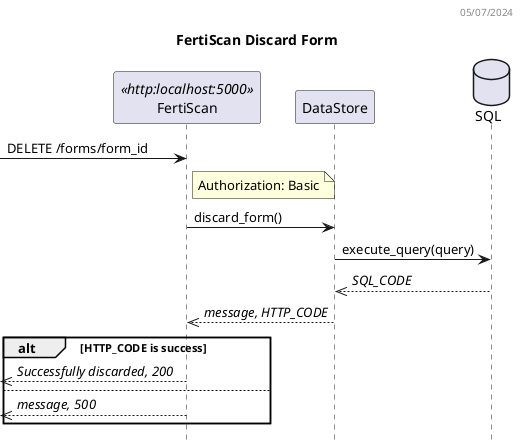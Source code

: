 @startuml FertiScan Sequence Diagram
header 05/07/2024

title FertiScan Discard Form
hide empty members
hide footbox

participant FertiScan as BE <<http:localhost:5000>>
participant DataStore as DS
database SQL as DB

-> BE: DELETE /forms/form_id
note right BE
  Authorization: Basic
end note
BE -> DS: discard_form() 
DS -> DB: execute_query(query)
DS <<-- DB: //SQL_CODE//
BE <<-- DS: //message, HTTP_CODE//
alt HTTP_CODE is success
  <<-- BE: //Successfully discarded, 200//
else
  <<-- BE: //message, 500//
end

@enduml
